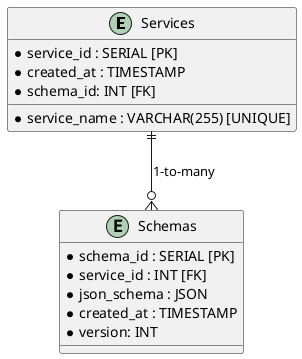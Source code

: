 @startuml
entity "Services" {
    * service_id : SERIAL [PK]
    * service_name : VARCHAR(255) [UNIQUE]
    * created_at : TIMESTAMP
    * schema_id: INT [FK]
}

entity "Schemas" {
    * schema_id : SERIAL [PK]
    * service_id : INT [FK]
    * json_schema : JSON
    * created_at : TIMESTAMP
    * version: INT
}

Services ||--o{ Schemas : "1-to-many"
@enduml
